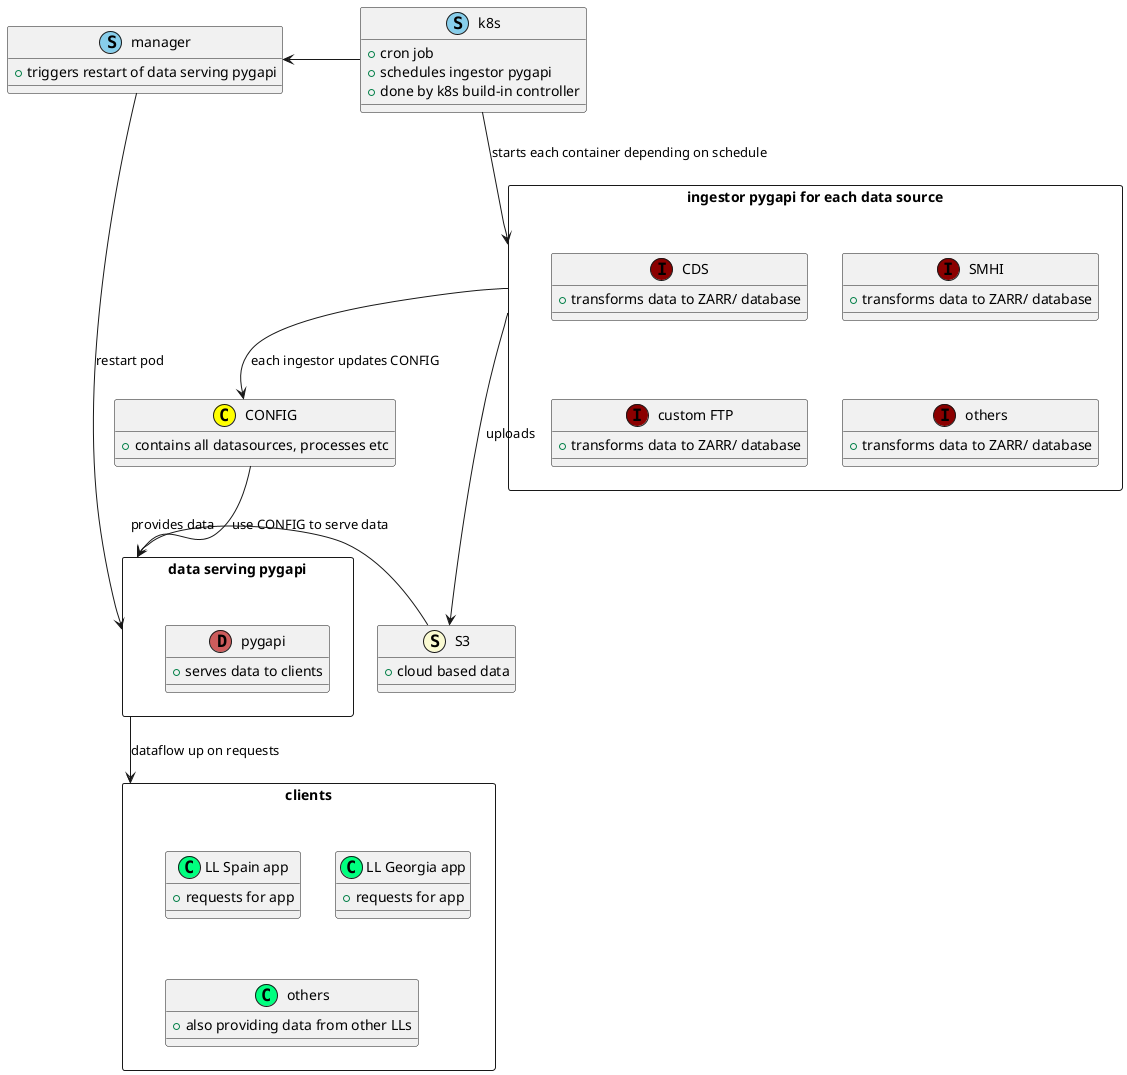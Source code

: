 @startuml icisk/ ingestor

entity "k8s" <<(S, SkyBlue)>> {
  + cron job
  + schedules ingestor pygapi
  + done by k8s build-in controller
}
entity "manager" <<(S, SkyBlue)>> {
  + triggers restart of data serving pygapi
}

rectangle "ingestor pygapi for each data source" as ingestor {
    entity "CDS" <<(I, DarkRed)>> {
        + transforms data to ZARR/ database
    }
    entity "SMHI" <<(I, DarkRed)>> {
        + transforms data to ZARR/ database
    }
    entity "custom FTP" <<(I, DarkRed)>> {
        + transforms data to ZARR/ database
    }
    entity "others..." <<(I, DarkRed)>> {
        + transforms data to ZARR/ database
    }
}

entity "S3" <<(S, LightGoldenRodYellow)>> { 
  + cloud based data 
}

entity "CONFIG" <<(C, Yellow)>> { 
  + contains all datasources, processes etc 
}

rectangle "data serving pygapi" as dataserv {
    entity "pygapi" <<(D, IndianRed)>> {
        + serves data to clients
    }
}

rectangle "clients" as clients {
    entity "LL Spain app" <<(C, SpringGreen)>> {
        + requests for app
    }
    entity "LL Georgia app" <<(C, SpringGreen)>> {
        + requests for app
    }
    entity "others..." <<(C, SpringGreen)>> {
        + also providing data from other LLs
    }
}

manager --> dataserv : restart pod
k8s -l-> manager
k8s --> ingestor : starts each container depending on schedule
ingestor --> CONFIG : each ingestor updates CONFIG
ingestor -d-> S3 : uploads
CONFIG --> dataserv : use CONFIG to serve data
S3 -> dataserv : provides data 
dataserv --> clients : dataflow up on requests

@enduml
